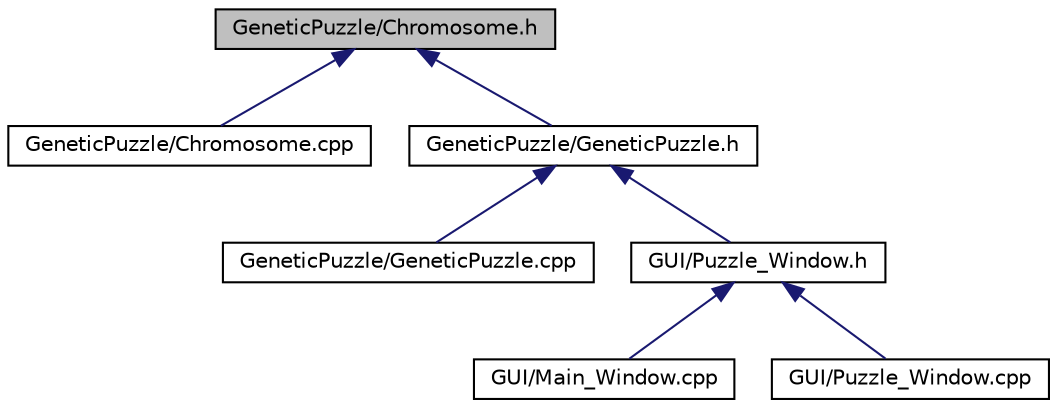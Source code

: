 digraph "GeneticPuzzle/Chromosome.h"
{
 // LATEX_PDF_SIZE
  edge [fontname="Helvetica",fontsize="10",labelfontname="Helvetica",labelfontsize="10"];
  node [fontname="Helvetica",fontsize="10",shape=record];
  Node1 [label="GeneticPuzzle/Chromosome.h",height=0.2,width=0.4,color="black", fillcolor="grey75", style="filled", fontcolor="black",tooltip=" "];
  Node1 -> Node2 [dir="back",color="midnightblue",fontsize="10",style="solid"];
  Node2 [label="GeneticPuzzle/Chromosome.cpp",height=0.2,width=0.4,color="black", fillcolor="white", style="filled",URL="$Chromosome_8cpp.html",tooltip=" "];
  Node1 -> Node3 [dir="back",color="midnightblue",fontsize="10",style="solid"];
  Node3 [label="GeneticPuzzle/GeneticPuzzle.h",height=0.2,width=0.4,color="black", fillcolor="white", style="filled",URL="$GeneticPuzzle_8h.html",tooltip=" "];
  Node3 -> Node4 [dir="back",color="midnightblue",fontsize="10",style="solid"];
  Node4 [label="GeneticPuzzle/GeneticPuzzle.cpp",height=0.2,width=0.4,color="black", fillcolor="white", style="filled",URL="$GeneticPuzzle_8cpp.html",tooltip=" "];
  Node3 -> Node5 [dir="back",color="midnightblue",fontsize="10",style="solid"];
  Node5 [label="GUI/Puzzle_Window.h",height=0.2,width=0.4,color="black", fillcolor="white", style="filled",URL="$Puzzle__Window_8h.html",tooltip=" "];
  Node5 -> Node6 [dir="back",color="midnightblue",fontsize="10",style="solid"];
  Node6 [label="GUI/Main_Window.cpp",height=0.2,width=0.4,color="black", fillcolor="white", style="filled",URL="$Main__Window_8cpp.html",tooltip=" "];
  Node5 -> Node7 [dir="back",color="midnightblue",fontsize="10",style="solid"];
  Node7 [label="GUI/Puzzle_Window.cpp",height=0.2,width=0.4,color="black", fillcolor="white", style="filled",URL="$Puzzle__Window_8cpp.html",tooltip=" "];
}
